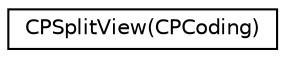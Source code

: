 digraph "Graphical Class Hierarchy"
{
  edge [fontname="Helvetica",fontsize="10",labelfontname="Helvetica",labelfontsize="10"];
  node [fontname="Helvetica",fontsize="10",shape=record];
  rankdir="LR";
  Node1 [label="CPSplitView(CPCoding)",height=0.2,width=0.4,color="black", fillcolor="white", style="filled",URL="$category_c_p_split_view_07_c_p_coding_08.html"];
}
